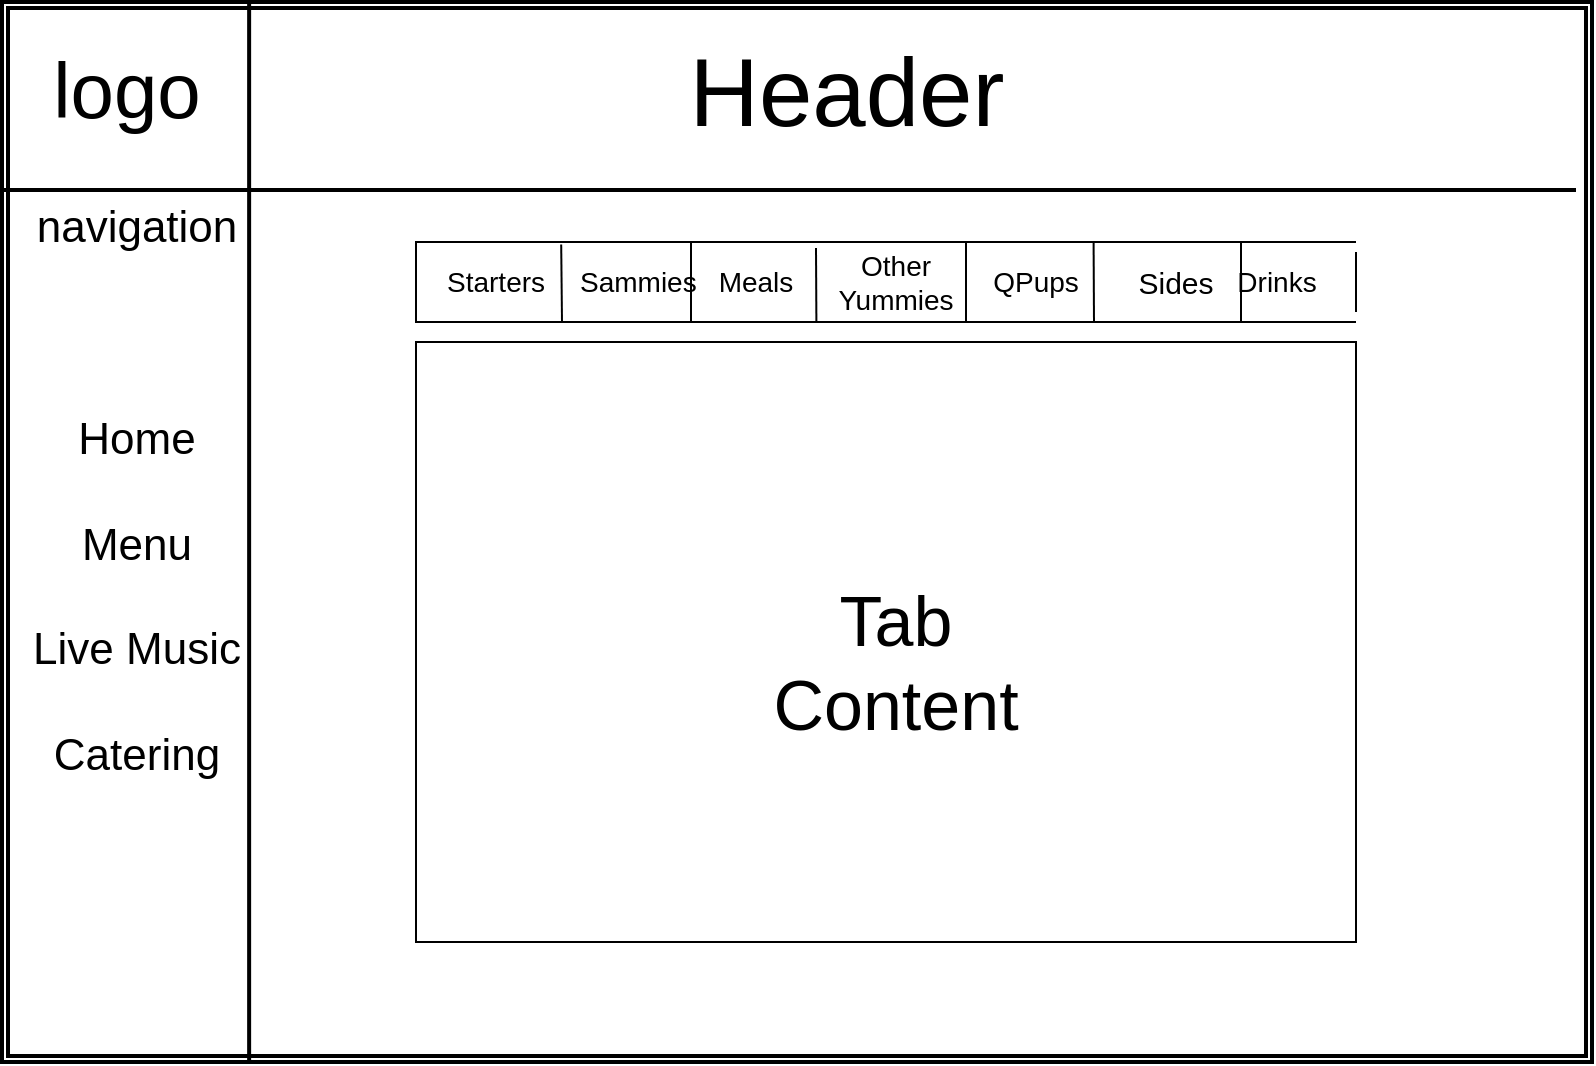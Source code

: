 <mxfile version="12.8.1" type="google" pages="2"><diagram id="KD8Uf-oMnGHpMI0VLPkF" name="Page-1"><mxGraphModel dx="1021" dy="472" grid="1" gridSize="10" guides="1" tooltips="1" connect="1" arrows="1" fold="1" page="1" pageScale="1" pageWidth="1100" pageHeight="850" math="0" shadow="0"><root><mxCell id="0"/><mxCell id="1" parent="0"/><mxCell id="_qFFfW7FXx2R_2YaU6B_-1" value="" style="shape=ext;double=1;whiteSpace=wrap;html=1;aspect=fixed;fontFamily=Helvetica;fontSize=12;fontColor=#000000;align=center;strokeColor=#000000;strokeWidth=2;fillColor=#ffffff;" parent="1" vertex="1"><mxGeometry x="153" y="20" width="795" height="530" as="geometry"/></mxCell><mxCell id="_qFFfW7FXx2R_2YaU6B_-3" value="" style="line;strokeWidth=2;direction=south;html=1;" parent="1" vertex="1"><mxGeometry x="260" y="20" width="33.13" height="530" as="geometry"/></mxCell><mxCell id="_qFFfW7FXx2R_2YaU6B_-6" value="" style="line;strokeWidth=2;html=1;" parent="1" vertex="1"><mxGeometry x="153" y="110" width="787" height="7.94" as="geometry"/></mxCell><mxCell id="_qFFfW7FXx2R_2YaU6B_-7" value="&lt;font style=&quot;font-size: 39px&quot;&gt;logo&lt;/font&gt;" style="text;html=1;align=center;verticalAlign=middle;resizable=0;points=[];autosize=1;" parent="1" vertex="1"><mxGeometry x="170" y="50" width="90" height="30" as="geometry"/></mxCell><mxCell id="_qFFfW7FXx2R_2YaU6B_-8" value="&lt;font style=&quot;font-size: 22px&quot;&gt;navigation&lt;br&gt;&lt;br&gt;&lt;br&gt;&lt;br&gt;Home&lt;br&gt;&lt;br&gt;Menu&lt;br&gt;&lt;br&gt;Live Music&lt;br&gt;&lt;br&gt;Catering&lt;/font&gt;" style="text;html=1;align=center;verticalAlign=middle;resizable=0;points=[];autosize=1;" parent="1" vertex="1"><mxGeometry x="160" y="170" width="120" height="190" as="geometry"/></mxCell><mxCell id="_qFFfW7FXx2R_2YaU6B_-10" value="&lt;font style=&quot;font-size: 48px&quot;&gt;Header&lt;/font&gt;" style="text;html=1;align=center;verticalAlign=middle;resizable=0;points=[];autosize=1;" parent="1" vertex="1"><mxGeometry x="490" y="50" width="170" height="30" as="geometry"/></mxCell><mxCell id="oG2oAOmtCSRiPgIW27jo-1" value="" style="rounded=0;whiteSpace=wrap;html=1;" vertex="1" parent="1"><mxGeometry x="360" y="140" width="550" height="40" as="geometry"/></mxCell><mxCell id="oG2oAOmtCSRiPgIW27jo-2" value="" style="endArrow=none;html=1;entryX=0.132;entryY=0.032;entryDx=0;entryDy=0;entryPerimeter=0;" edge="1" parent="1" target="oG2oAOmtCSRiPgIW27jo-1"><mxGeometry width="50" height="50" relative="1" as="geometry"><mxPoint x="433" y="180" as="sourcePoint"/><mxPoint x="710" y="260" as="targetPoint"/></mxGeometry></mxCell><mxCell id="oG2oAOmtCSRiPgIW27jo-3" value="" style="endArrow=none;html=1;entryX=0.25;entryY=0;entryDx=0;entryDy=0;exitX=0.25;exitY=1;exitDx=0;exitDy=0;" edge="1" parent="1" source="oG2oAOmtCSRiPgIW27jo-1" target="oG2oAOmtCSRiPgIW27jo-1"><mxGeometry width="50" height="50" relative="1" as="geometry"><mxPoint x="441.5" y="197.0" as="sourcePoint"/><mxPoint x="442.6" y="151.28" as="targetPoint"/></mxGeometry></mxCell><mxCell id="oG2oAOmtCSRiPgIW27jo-4" value="" style="endArrow=none;html=1;exitX=0.364;exitY=0.996;exitDx=0;exitDy=0;exitPerimeter=0;" edge="1" parent="1" source="oG2oAOmtCSRiPgIW27jo-1"><mxGeometry width="50" height="50" relative="1" as="geometry"><mxPoint x="451.5" y="207.0" as="sourcePoint"/><mxPoint x="560" y="143" as="targetPoint"/></mxGeometry></mxCell><mxCell id="oG2oAOmtCSRiPgIW27jo-5" value="" style="endArrow=none;html=1;entryX=0.5;entryY=0;entryDx=0;entryDy=0;exitX=0.5;exitY=1;exitDx=0;exitDy=0;" edge="1" parent="1" source="oG2oAOmtCSRiPgIW27jo-1" target="oG2oAOmtCSRiPgIW27jo-1"><mxGeometry width="50" height="50" relative="1" as="geometry"><mxPoint x="461.5" y="217.0" as="sourcePoint"/><mxPoint x="462.6" y="171.28" as="targetPoint"/></mxGeometry></mxCell><mxCell id="oG2oAOmtCSRiPgIW27jo-6" value="" style="endArrow=none;html=1;entryX=0.616;entryY=-0.004;entryDx=0;entryDy=0;entryPerimeter=0;" edge="1" parent="1" target="oG2oAOmtCSRiPgIW27jo-1"><mxGeometry width="50" height="50" relative="1" as="geometry"><mxPoint x="699" y="180" as="sourcePoint"/><mxPoint x="645.0" y="150.0" as="targetPoint"/></mxGeometry></mxCell><mxCell id="oG2oAOmtCSRiPgIW27jo-7" value="" style="endArrow=none;html=1;exitX=0.75;exitY=0;exitDx=0;exitDy=0;entryX=0.75;entryY=1;entryDx=0;entryDy=0;" edge="1" parent="1" source="oG2oAOmtCSRiPgIW27jo-1" target="oG2oAOmtCSRiPgIW27jo-1"><mxGeometry width="50" height="50" relative="1" as="geometry"><mxPoint x="660" y="310" as="sourcePoint"/><mxPoint x="710" y="260" as="targetPoint"/></mxGeometry></mxCell><mxCell id="oG2oAOmtCSRiPgIW27jo-9" value="&lt;font style=&quot;font-size: 14px&quot;&gt;Starters&lt;/font&gt;" style="text;html=1;strokeColor=none;fillColor=none;align=center;verticalAlign=middle;whiteSpace=wrap;rounded=0;" vertex="1" parent="1"><mxGeometry x="380" y="150" width="40" height="20" as="geometry"/></mxCell><mxCell id="oG2oAOmtCSRiPgIW27jo-10" value="&lt;span style=&quot;font-size: 14px&quot;&gt;Sammies&lt;/span&gt;" style="text;html=1;strokeColor=none;fillColor=none;align=left;verticalAlign=middle;whiteSpace=wrap;rounded=0;" vertex="1" parent="1"><mxGeometry x="440" y="150" width="40" height="20" as="geometry"/></mxCell><mxCell id="oG2oAOmtCSRiPgIW27jo-12" value="&lt;font style=&quot;font-size: 14px&quot;&gt;Meals&lt;/font&gt;" style="text;html=1;strokeColor=none;fillColor=none;align=center;verticalAlign=middle;whiteSpace=wrap;rounded=0;" vertex="1" parent="1"><mxGeometry x="510" y="150" width="40" height="20" as="geometry"/></mxCell><mxCell id="oG2oAOmtCSRiPgIW27jo-13" value="&lt;font style=&quot;font-size: 14px&quot;&gt;Other&lt;br&gt;Yummies&lt;/font&gt;" style="text;html=1;strokeColor=none;fillColor=none;align=center;verticalAlign=middle;whiteSpace=wrap;rounded=0;" vertex="1" parent="1"><mxGeometry x="580" y="150" width="40" height="20" as="geometry"/></mxCell><mxCell id="oG2oAOmtCSRiPgIW27jo-14" value="&lt;font style=&quot;font-size: 14px&quot;&gt;QPups&lt;/font&gt;" style="text;html=1;strokeColor=none;fillColor=none;align=center;verticalAlign=middle;whiteSpace=wrap;rounded=0;" vertex="1" parent="1"><mxGeometry x="650" y="150" width="40" height="20" as="geometry"/></mxCell><mxCell id="oG2oAOmtCSRiPgIW27jo-15" value="&lt;font style=&quot;font-size: 15px&quot;&gt;Sides&lt;/font&gt;" style="text;html=1;strokeColor=none;fillColor=none;align=center;verticalAlign=middle;whiteSpace=wrap;rounded=0;" vertex="1" parent="1"><mxGeometry x="720" y="150" width="40" height="20" as="geometry"/></mxCell><mxCell id="oG2oAOmtCSRiPgIW27jo-16" value="&lt;font style=&quot;font-size: 14px&quot;&gt;Drinks&lt;/font&gt;" style="text;html=1;align=center;verticalAlign=middle;resizable=0;points=[];autosize=1;" vertex="1" parent="1"><mxGeometry x="760" y="150" width="60" height="20" as="geometry"/></mxCell><mxCell id="oG2oAOmtCSRiPgIW27jo-18" value="" style="endArrow=none;html=1;entryX=0.862;entryY=0.01;entryDx=0;entryDy=0;entryPerimeter=0;exitX=0.862;exitY=1.128;exitDx=0;exitDy=0;exitPerimeter=0;" edge="1" parent="1" source="oG2oAOmtCSRiPgIW27jo-1" target="oG2oAOmtCSRiPgIW27jo-1"><mxGeometry width="50" height="50" relative="1" as="geometry"><mxPoint x="530" y="200" as="sourcePoint"/><mxPoint x="580" y="150" as="targetPoint"/></mxGeometry></mxCell><mxCell id="oG2oAOmtCSRiPgIW27jo-19" value="" style="rounded=0;whiteSpace=wrap;html=1;strokeColor=none;" vertex="1" parent="1"><mxGeometry x="830" y="130" width="90" height="60" as="geometry"/></mxCell><mxCell id="oG2oAOmtCSRiPgIW27jo-20" value="" style="endArrow=none;html=1;entryX=0;entryY=0.25;entryDx=0;entryDy=0;exitX=0;exitY=0.75;exitDx=0;exitDy=0;" edge="1" parent="1" source="oG2oAOmtCSRiPgIW27jo-19" target="oG2oAOmtCSRiPgIW27jo-19"><mxGeometry width="50" height="50" relative="1" as="geometry"><mxPoint x="530" y="200" as="sourcePoint"/><mxPoint x="580" y="150" as="targetPoint"/></mxGeometry></mxCell><mxCell id="oG2oAOmtCSRiPgIW27jo-22" value="" style="rounded=0;whiteSpace=wrap;html=1;" vertex="1" parent="1"><mxGeometry x="360" y="190" width="470" height="300" as="geometry"/></mxCell><mxCell id="oG2oAOmtCSRiPgIW27jo-23" value="&lt;font style=&quot;font-size: 35px&quot;&gt;Tab Content&lt;/font&gt;" style="text;html=1;strokeColor=none;fillColor=none;align=center;verticalAlign=middle;whiteSpace=wrap;rounded=0;" vertex="1" parent="1"><mxGeometry x="530" y="340" width="140" height="20" as="geometry"/></mxCell></root></mxGraphModel></diagram><diagram id="WSjI3Bh3jDawzcV3AzG9" name="Page-2"><mxGraphModel dx="868" dy="450" grid="1" gridSize="10" guides="1" tooltips="1" connect="1" arrows="1" fold="1" page="1" pageScale="1" pageWidth="850" pageHeight="1100" math="0" shadow="0"><root><mxCell id="EHXx4uvc83NiccsPSt5x-0"/><mxCell id="EHXx4uvc83NiccsPSt5x-1" parent="EHXx4uvc83NiccsPSt5x-0"/></root></mxGraphModel></diagram></mxfile>